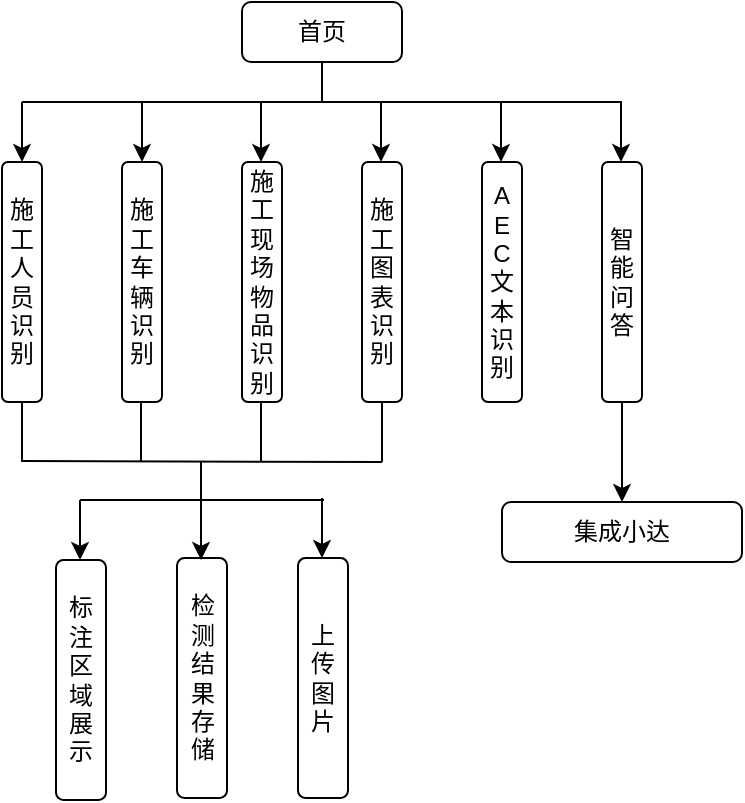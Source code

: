 <mxfile version="12.3.0" type="github" pages="1"><diagram id="pFRAiTpvH_G1YznSuTVi" name="Page-1"><mxGraphModel dx="946" dy="542" grid="1" gridSize="10" guides="1" tooltips="1" connect="1" arrows="1" fold="1" page="1" pageScale="1" pageWidth="827" pageHeight="1169" math="0" shadow="0"><root><mxCell id="0"/><mxCell id="1" parent="0"/><mxCell id="4idbtf3HyJUVcogG9RzX-1" value="首页" style="rounded=1;whiteSpace=wrap;html=1;" vertex="1" parent="1"><mxGeometry x="280" y="40" width="80" height="30" as="geometry"/></mxCell><mxCell id="4idbtf3HyJUVcogG9RzX-2" value="&lt;span&gt;施工人员识别&lt;/span&gt;" style="rounded=1;whiteSpace=wrap;html=1;" vertex="1" parent="1"><mxGeometry x="160" y="120" width="20" height="120" as="geometry"/></mxCell><mxCell id="4idbtf3HyJUVcogG9RzX-4" value="&lt;span&gt;施工车辆识别&lt;/span&gt;" style="rounded=1;whiteSpace=wrap;html=1;" vertex="1" parent="1"><mxGeometry x="220" y="120" width="20" height="120" as="geometry"/></mxCell><mxCell id="4idbtf3HyJUVcogG9RzX-5" value="&lt;span&gt;施工图表识别&lt;/span&gt;" style="rounded=1;whiteSpace=wrap;html=1;" vertex="1" parent="1"><mxGeometry x="340" y="120" width="20" height="120" as="geometry"/></mxCell><mxCell id="4idbtf3HyJUVcogG9RzX-6" value="&lt;span&gt;施工现场物品识别&lt;/span&gt;" style="rounded=1;whiteSpace=wrap;html=1;" vertex="1" parent="1"><mxGeometry x="280" y="120" width="20" height="120" as="geometry"/></mxCell><mxCell id="4idbtf3HyJUVcogG9RzX-7" value="A&lt;br&gt;E&lt;br&gt;C文本识别" style="rounded=1;whiteSpace=wrap;html=1;" vertex="1" parent="1"><mxGeometry x="400" y="120" width="20" height="120" as="geometry"/></mxCell><mxCell id="4idbtf3HyJUVcogG9RzX-8" value="智能问答" style="rounded=1;whiteSpace=wrap;html=1;" vertex="1" parent="1"><mxGeometry x="460" y="120" width="20" height="120" as="geometry"/></mxCell><mxCell id="4idbtf3HyJUVcogG9RzX-10" value="" style="endArrow=none;html=1;" edge="1" parent="1"><mxGeometry width="50" height="50" relative="1" as="geometry"><mxPoint x="170" y="90" as="sourcePoint"/><mxPoint x="470" y="90" as="targetPoint"/></mxGeometry></mxCell><mxCell id="4idbtf3HyJUVcogG9RzX-11" value="" style="endArrow=none;html=1;entryX=0.5;entryY=1;entryDx=0;entryDy=0;" edge="1" parent="1" target="4idbtf3HyJUVcogG9RzX-1"><mxGeometry width="50" height="50" relative="1" as="geometry"><mxPoint x="320" y="90" as="sourcePoint"/><mxPoint x="210" y="260" as="targetPoint"/></mxGeometry></mxCell><mxCell id="4idbtf3HyJUVcogG9RzX-12" value="" style="endArrow=classic;html=1;entryX=0.5;entryY=0;entryDx=0;entryDy=0;" edge="1" parent="1" target="4idbtf3HyJUVcogG9RzX-2"><mxGeometry width="50" height="50" relative="1" as="geometry"><mxPoint x="170" y="90" as="sourcePoint"/><mxPoint x="210" y="260" as="targetPoint"/></mxGeometry></mxCell><mxCell id="4idbtf3HyJUVcogG9RzX-13" value="" style="endArrow=classic;html=1;" edge="1" parent="1"><mxGeometry width="50" height="50" relative="1" as="geometry"><mxPoint x="230" y="90" as="sourcePoint"/><mxPoint x="230" y="120" as="targetPoint"/></mxGeometry></mxCell><mxCell id="4idbtf3HyJUVcogG9RzX-14" value="" style="endArrow=classic;html=1;" edge="1" parent="1"><mxGeometry width="50" height="50" relative="1" as="geometry"><mxPoint x="289.5" y="90" as="sourcePoint"/><mxPoint x="289.5" y="120" as="targetPoint"/></mxGeometry></mxCell><mxCell id="4idbtf3HyJUVcogG9RzX-15" value="" style="endArrow=classic;html=1;" edge="1" parent="1"><mxGeometry width="50" height="50" relative="1" as="geometry"><mxPoint x="349.5" y="90" as="sourcePoint"/><mxPoint x="349.5" y="120" as="targetPoint"/></mxGeometry></mxCell><mxCell id="4idbtf3HyJUVcogG9RzX-16" value="" style="endArrow=classic;html=1;" edge="1" parent="1"><mxGeometry width="50" height="50" relative="1" as="geometry"><mxPoint x="409.5" y="90" as="sourcePoint"/><mxPoint x="409.5" y="120" as="targetPoint"/></mxGeometry></mxCell><mxCell id="4idbtf3HyJUVcogG9RzX-17" value="" style="endArrow=classic;html=1;" edge="1" parent="1"><mxGeometry width="50" height="50" relative="1" as="geometry"><mxPoint x="469.5" y="90" as="sourcePoint"/><mxPoint x="469.5" y="120" as="targetPoint"/></mxGeometry></mxCell><mxCell id="4idbtf3HyJUVcogG9RzX-18" value="检测结果存储" style="rounded=1;whiteSpace=wrap;html=1;direction=south;" vertex="1" parent="1"><mxGeometry x="247.5" y="318" width="25" height="120" as="geometry"/></mxCell><mxCell id="4idbtf3HyJUVcogG9RzX-31" value="标注区域展示" style="rounded=1;whiteSpace=wrap;html=1;direction=south;" vertex="1" parent="1"><mxGeometry x="187" y="319" width="25" height="120" as="geometry"/></mxCell><mxCell id="4idbtf3HyJUVcogG9RzX-19" value="" style="endArrow=none;html=1;" edge="1" parent="1"><mxGeometry width="50" height="50" relative="1" as="geometry"><mxPoint x="170" y="269.5" as="sourcePoint"/><mxPoint x="350" y="270" as="targetPoint"/></mxGeometry></mxCell><mxCell id="4idbtf3HyJUVcogG9RzX-20" value="" style="endArrow=none;html=1;entryX=0.5;entryY=1;entryDx=0;entryDy=0;" edge="1" parent="1"><mxGeometry width="50" height="50" relative="1" as="geometry"><mxPoint x="259.5" y="290" as="sourcePoint"/><mxPoint x="259.5" y="270" as="targetPoint"/></mxGeometry></mxCell><mxCell id="4idbtf3HyJUVcogG9RzX-26" value="集成小达" style="rounded=1;whiteSpace=wrap;html=1;" vertex="1" parent="1"><mxGeometry x="410" y="290" width="120" height="30" as="geometry"/></mxCell><mxCell id="4idbtf3HyJUVcogG9RzX-29" value="" style="endArrow=classic;html=1;entryX=0.5;entryY=0;entryDx=0;entryDy=0;exitX=0.5;exitY=1;exitDx=0;exitDy=0;" edge="1" parent="1" source="4idbtf3HyJUVcogG9RzX-8" target="4idbtf3HyJUVcogG9RzX-26"><mxGeometry width="50" height="50" relative="1" as="geometry"><mxPoint x="467.5" y="240" as="sourcePoint"/><mxPoint x="471" y="290" as="targetPoint"/></mxGeometry></mxCell><mxCell id="4idbtf3HyJUVcogG9RzX-35" value="上传图片" style="rounded=1;whiteSpace=wrap;html=1;direction=south;" vertex="1" parent="1"><mxGeometry x="308" y="318" width="25" height="120" as="geometry"/></mxCell><mxCell id="4idbtf3HyJUVcogG9RzX-36" value="" style="endArrow=none;html=1;" edge="1" parent="1"><mxGeometry width="50" height="50" relative="1" as="geometry"><mxPoint x="199" y="289" as="sourcePoint"/><mxPoint x="321" y="289" as="targetPoint"/></mxGeometry></mxCell><mxCell id="4idbtf3HyJUVcogG9RzX-37" value="" style="endArrow=classic;html=1;" edge="1" parent="1"><mxGeometry width="50" height="50" relative="1" as="geometry"><mxPoint x="199" y="289" as="sourcePoint"/><mxPoint x="199" y="319" as="targetPoint"/></mxGeometry></mxCell><mxCell id="4idbtf3HyJUVcogG9RzX-38" value="" style="endArrow=classic;html=1;" edge="1" parent="1"><mxGeometry width="50" height="50" relative="1" as="geometry"><mxPoint x="259.5" y="289" as="sourcePoint"/><mxPoint x="259.5" y="319" as="targetPoint"/></mxGeometry></mxCell><mxCell id="4idbtf3HyJUVcogG9RzX-39" value="" style="endArrow=classic;html=1;" edge="1" parent="1"><mxGeometry width="50" height="50" relative="1" as="geometry"><mxPoint x="320" y="288" as="sourcePoint"/><mxPoint x="320" y="318" as="targetPoint"/></mxGeometry></mxCell><mxCell id="4idbtf3HyJUVcogG9RzX-42" value="" style="endArrow=none;html=1;entryX=0.5;entryY=1;entryDx=0;entryDy=0;" edge="1" parent="1" target="4idbtf3HyJUVcogG9RzX-2"><mxGeometry width="50" height="50" relative="1" as="geometry"><mxPoint x="170" y="270" as="sourcePoint"/><mxPoint x="210" y="460" as="targetPoint"/></mxGeometry></mxCell><mxCell id="4idbtf3HyJUVcogG9RzX-43" value="" style="endArrow=none;html=1;entryX=0.5;entryY=1;entryDx=0;entryDy=0;" edge="1" parent="1"><mxGeometry width="50" height="50" relative="1" as="geometry"><mxPoint x="229.5" y="270" as="sourcePoint"/><mxPoint x="229.5" y="240" as="targetPoint"/></mxGeometry></mxCell><mxCell id="4idbtf3HyJUVcogG9RzX-44" value="" style="endArrow=none;html=1;entryX=0.5;entryY=1;entryDx=0;entryDy=0;" edge="1" parent="1"><mxGeometry width="50" height="50" relative="1" as="geometry"><mxPoint x="289.5" y="270" as="sourcePoint"/><mxPoint x="289.5" y="240" as="targetPoint"/></mxGeometry></mxCell><mxCell id="4idbtf3HyJUVcogG9RzX-45" value="" style="endArrow=none;html=1;entryX=0.5;entryY=1;entryDx=0;entryDy=0;" edge="1" parent="1" target="4idbtf3HyJUVcogG9RzX-5"><mxGeometry width="50" height="50" relative="1" as="geometry"><mxPoint x="350" y="270" as="sourcePoint"/><mxPoint x="200" y="270" as="targetPoint"/></mxGeometry></mxCell></root></mxGraphModel></diagram></mxfile>